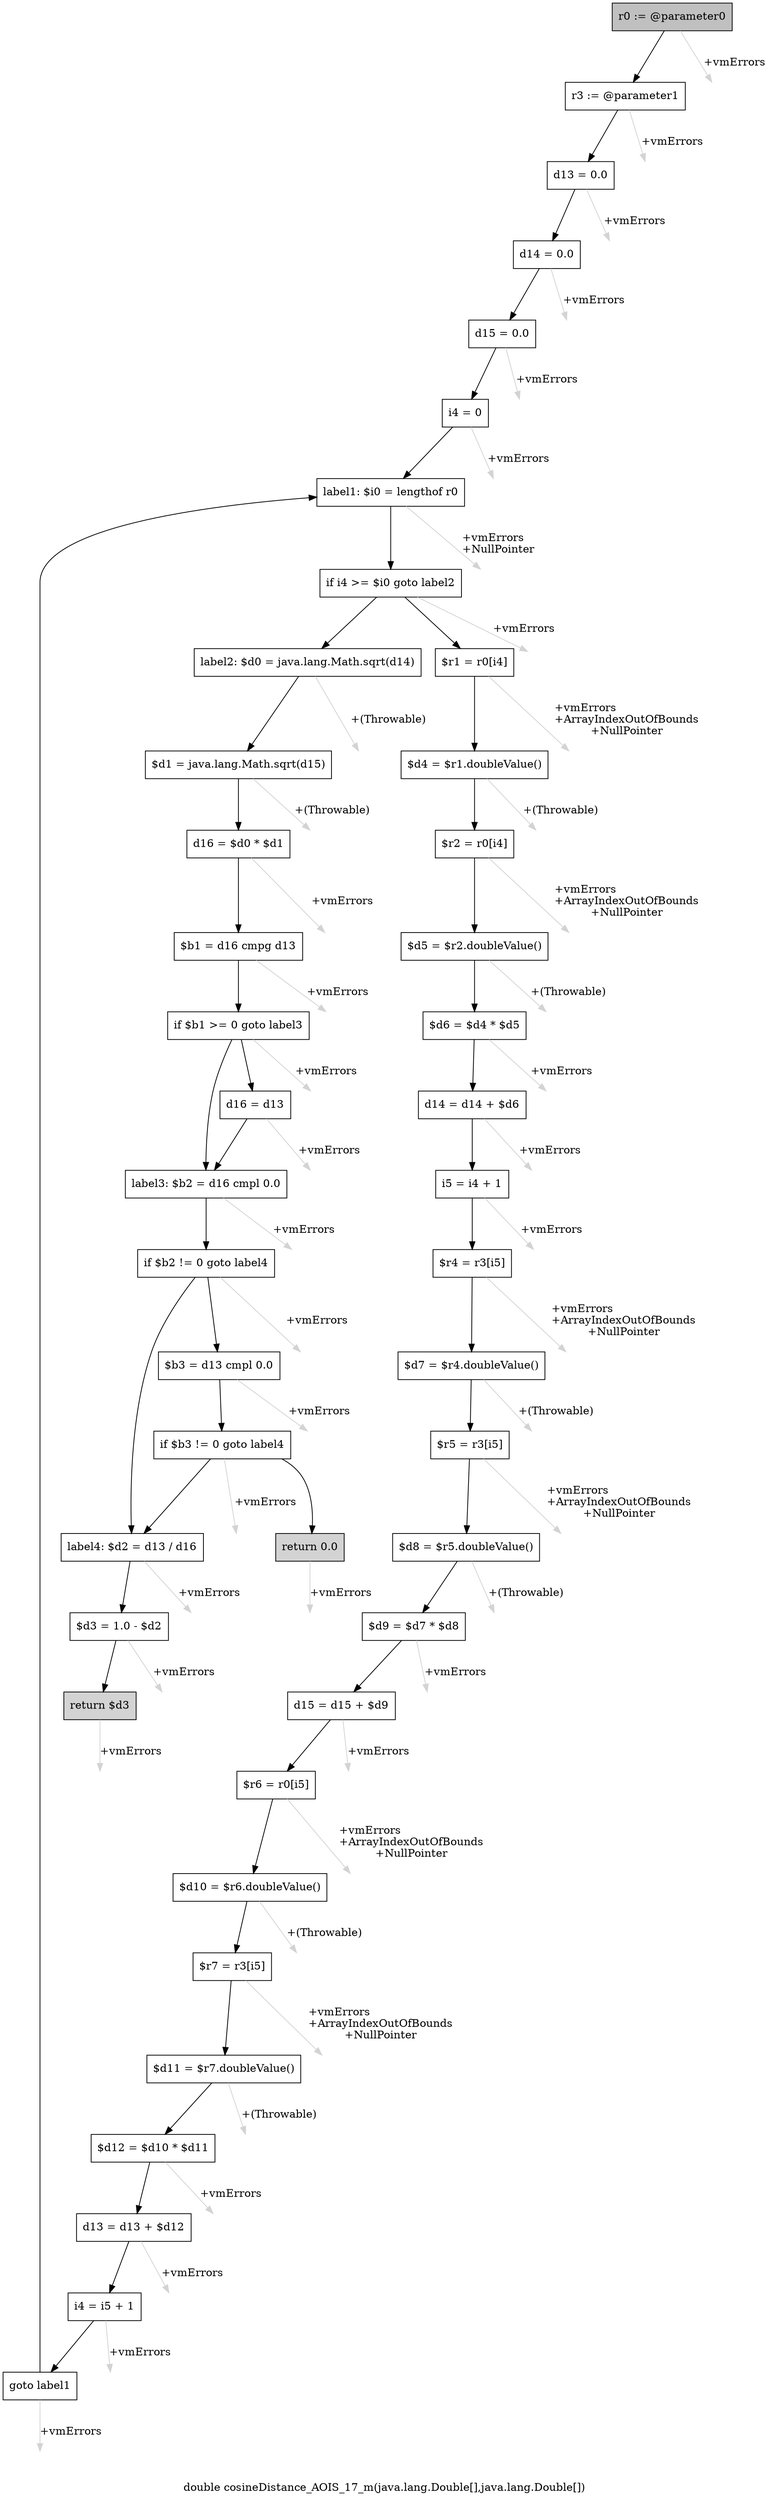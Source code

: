 digraph "double cosineDistance_AOIS_17_m(java.lang.Double[],java.lang.Double[])" {
    label="double cosineDistance_AOIS_17_m(java.lang.Double[],java.lang.Double[])";
    node [shape=box];
    "0" [style=filled,fillcolor=gray,label="r0 := @parameter0",];
    "1" [label="r3 := @parameter1",];
    "0"->"1" [color=black,];
    "43" [style=invis,label="Esc",];
    "0"->"43" [color=lightgray,label="\l+vmErrors",];
    "2" [label="d13 = 0.0",];
    "1"->"2" [color=black,];
    "44" [style=invis,label="Esc",];
    "1"->"44" [color=lightgray,label="\l+vmErrors",];
    "3" [label="d14 = 0.0",];
    "2"->"3" [color=black,];
    "45" [style=invis,label="Esc",];
    "2"->"45" [color=lightgray,label="\l+vmErrors",];
    "4" [label="d15 = 0.0",];
    "3"->"4" [color=black,];
    "46" [style=invis,label="Esc",];
    "3"->"46" [color=lightgray,label="\l+vmErrors",];
    "5" [label="i4 = 0",];
    "4"->"5" [color=black,];
    "47" [style=invis,label="Esc",];
    "4"->"47" [color=lightgray,label="\l+vmErrors",];
    "6" [label="label1: $i0 = lengthof r0",];
    "5"->"6" [color=black,];
    "48" [style=invis,label="Esc",];
    "5"->"48" [color=lightgray,label="\l+vmErrors",];
    "7" [label="if i4 >= $i0 goto label2",];
    "6"->"7" [color=black,];
    "49" [style=invis,label="Esc",];
    "6"->"49" [color=lightgray,label="\l+vmErrors\l+NullPointer",];
    "8" [label="$r1 = r0[i4]",];
    "7"->"8" [color=black,];
    "29" [label="label2: $d0 = java.lang.Math.sqrt(d14)",];
    "7"->"29" [color=black,];
    "50" [style=invis,label="Esc",];
    "7"->"50" [color=lightgray,label="\l+vmErrors",];
    "9" [label="$d4 = $r1.doubleValue()",];
    "8"->"9" [color=black,];
    "51" [style=invis,label="Esc",];
    "8"->"51" [color=lightgray,label="\l+vmErrors\l+ArrayIndexOutOfBounds\l+NullPointer",];
    "10" [label="$r2 = r0[i4]",];
    "9"->"10" [color=black,];
    "52" [style=invis,label="Esc",];
    "9"->"52" [color=lightgray,label="\l+(Throwable)",];
    "11" [label="$d5 = $r2.doubleValue()",];
    "10"->"11" [color=black,];
    "53" [style=invis,label="Esc",];
    "10"->"53" [color=lightgray,label="\l+vmErrors\l+ArrayIndexOutOfBounds\l+NullPointer",];
    "12" [label="$d6 = $d4 * $d5",];
    "11"->"12" [color=black,];
    "54" [style=invis,label="Esc",];
    "11"->"54" [color=lightgray,label="\l+(Throwable)",];
    "13" [label="d14 = d14 + $d6",];
    "12"->"13" [color=black,];
    "55" [style=invis,label="Esc",];
    "12"->"55" [color=lightgray,label="\l+vmErrors",];
    "14" [label="i5 = i4 + 1",];
    "13"->"14" [color=black,];
    "56" [style=invis,label="Esc",];
    "13"->"56" [color=lightgray,label="\l+vmErrors",];
    "15" [label="$r4 = r3[i5]",];
    "14"->"15" [color=black,];
    "57" [style=invis,label="Esc",];
    "14"->"57" [color=lightgray,label="\l+vmErrors",];
    "16" [label="$d7 = $r4.doubleValue()",];
    "15"->"16" [color=black,];
    "58" [style=invis,label="Esc",];
    "15"->"58" [color=lightgray,label="\l+vmErrors\l+ArrayIndexOutOfBounds\l+NullPointer",];
    "17" [label="$r5 = r3[i5]",];
    "16"->"17" [color=black,];
    "59" [style=invis,label="Esc",];
    "16"->"59" [color=lightgray,label="\l+(Throwable)",];
    "18" [label="$d8 = $r5.doubleValue()",];
    "17"->"18" [color=black,];
    "60" [style=invis,label="Esc",];
    "17"->"60" [color=lightgray,label="\l+vmErrors\l+ArrayIndexOutOfBounds\l+NullPointer",];
    "19" [label="$d9 = $d7 * $d8",];
    "18"->"19" [color=black,];
    "61" [style=invis,label="Esc",];
    "18"->"61" [color=lightgray,label="\l+(Throwable)",];
    "20" [label="d15 = d15 + $d9",];
    "19"->"20" [color=black,];
    "62" [style=invis,label="Esc",];
    "19"->"62" [color=lightgray,label="\l+vmErrors",];
    "21" [label="$r6 = r0[i5]",];
    "20"->"21" [color=black,];
    "63" [style=invis,label="Esc",];
    "20"->"63" [color=lightgray,label="\l+vmErrors",];
    "22" [label="$d10 = $r6.doubleValue()",];
    "21"->"22" [color=black,];
    "64" [style=invis,label="Esc",];
    "21"->"64" [color=lightgray,label="\l+vmErrors\l+ArrayIndexOutOfBounds\l+NullPointer",];
    "23" [label="$r7 = r3[i5]",];
    "22"->"23" [color=black,];
    "65" [style=invis,label="Esc",];
    "22"->"65" [color=lightgray,label="\l+(Throwable)",];
    "24" [label="$d11 = $r7.doubleValue()",];
    "23"->"24" [color=black,];
    "66" [style=invis,label="Esc",];
    "23"->"66" [color=lightgray,label="\l+vmErrors\l+ArrayIndexOutOfBounds\l+NullPointer",];
    "25" [label="$d12 = $d10 * $d11",];
    "24"->"25" [color=black,];
    "67" [style=invis,label="Esc",];
    "24"->"67" [color=lightgray,label="\l+(Throwable)",];
    "26" [label="d13 = d13 + $d12",];
    "25"->"26" [color=black,];
    "68" [style=invis,label="Esc",];
    "25"->"68" [color=lightgray,label="\l+vmErrors",];
    "27" [label="i4 = i5 + 1",];
    "26"->"27" [color=black,];
    "69" [style=invis,label="Esc",];
    "26"->"69" [color=lightgray,label="\l+vmErrors",];
    "28" [label="goto label1",];
    "27"->"28" [color=black,];
    "70" [style=invis,label="Esc",];
    "27"->"70" [color=lightgray,label="\l+vmErrors",];
    "28"->"6" [color=black,];
    "71" [style=invis,label="Esc",];
    "28"->"71" [color=lightgray,label="\l+vmErrors",];
    "30" [label="$d1 = java.lang.Math.sqrt(d15)",];
    "29"->"30" [color=black,];
    "72" [style=invis,label="Esc",];
    "29"->"72" [color=lightgray,label="\l+(Throwable)",];
    "31" [label="d16 = $d0 * $d1",];
    "30"->"31" [color=black,];
    "73" [style=invis,label="Esc",];
    "30"->"73" [color=lightgray,label="\l+(Throwable)",];
    "32" [label="$b1 = d16 cmpg d13",];
    "31"->"32" [color=black,];
    "74" [style=invis,label="Esc",];
    "31"->"74" [color=lightgray,label="\l+vmErrors",];
    "33" [label="if $b1 >= 0 goto label3",];
    "32"->"33" [color=black,];
    "75" [style=invis,label="Esc",];
    "32"->"75" [color=lightgray,label="\l+vmErrors",];
    "34" [label="d16 = d13",];
    "33"->"34" [color=black,];
    "35" [label="label3: $b2 = d16 cmpl 0.0",];
    "33"->"35" [color=black,];
    "76" [style=invis,label="Esc",];
    "33"->"76" [color=lightgray,label="\l+vmErrors",];
    "34"->"35" [color=black,];
    "77" [style=invis,label="Esc",];
    "34"->"77" [color=lightgray,label="\l+vmErrors",];
    "36" [label="if $b2 != 0 goto label4",];
    "35"->"36" [color=black,];
    "78" [style=invis,label="Esc",];
    "35"->"78" [color=lightgray,label="\l+vmErrors",];
    "37" [label="$b3 = d13 cmpl 0.0",];
    "36"->"37" [color=black,];
    "40" [label="label4: $d2 = d13 / d16",];
    "36"->"40" [color=black,];
    "79" [style=invis,label="Esc",];
    "36"->"79" [color=lightgray,label="\l+vmErrors",];
    "38" [label="if $b3 != 0 goto label4",];
    "37"->"38" [color=black,];
    "80" [style=invis,label="Esc",];
    "37"->"80" [color=lightgray,label="\l+vmErrors",];
    "39" [style=filled,fillcolor=lightgray,label="return 0.0",];
    "38"->"39" [color=black,];
    "38"->"40" [color=black,];
    "81" [style=invis,label="Esc",];
    "38"->"81" [color=lightgray,label="\l+vmErrors",];
    "82" [style=invis,label="Esc",];
    "39"->"82" [color=lightgray,label="\l+vmErrors",];
    "41" [label="$d3 = 1.0 - $d2",];
    "40"->"41" [color=black,];
    "83" [style=invis,label="Esc",];
    "40"->"83" [color=lightgray,label="\l+vmErrors",];
    "42" [style=filled,fillcolor=lightgray,label="return $d3",];
    "41"->"42" [color=black,];
    "84" [style=invis,label="Esc",];
    "41"->"84" [color=lightgray,label="\l+vmErrors",];
    "85" [style=invis,label="Esc",];
    "42"->"85" [color=lightgray,label="\l+vmErrors",];
}
